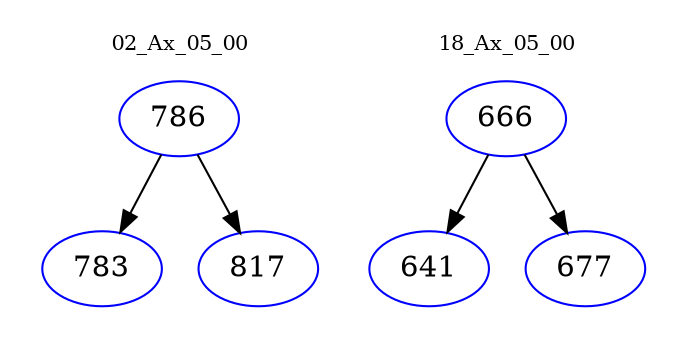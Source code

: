 digraph{
subgraph cluster_0 {
color = white
label = "02_Ax_05_00";
fontsize=10;
T0_786 [label="786", color="blue"]
T0_786 -> T0_783 [color="black"]
T0_783 [label="783", color="blue"]
T0_786 -> T0_817 [color="black"]
T0_817 [label="817", color="blue"]
}
subgraph cluster_1 {
color = white
label = "18_Ax_05_00";
fontsize=10;
T1_666 [label="666", color="blue"]
T1_666 -> T1_641 [color="black"]
T1_641 [label="641", color="blue"]
T1_666 -> T1_677 [color="black"]
T1_677 [label="677", color="blue"]
}
}
